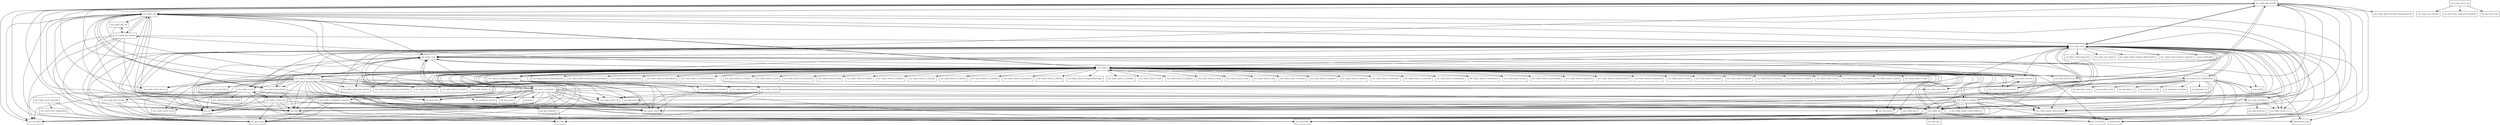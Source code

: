 digraph vaadin_server_8_4_3_package_dependencies {
  node [shape = box, fontsize=10.0];
  com_vaadin_annotations -> com_vaadin_shared_communication;
  com_vaadin_annotations -> com_vaadin_shared_ui_ui;
  com_vaadin_annotations -> java_lang_annotation;
  com_vaadin_data -> com_googlecode_gentyref;
  com_vaadin_data -> com_vaadin_annotations;
  com_vaadin_data -> com_vaadin_data_provider;
  com_vaadin_data -> com_vaadin_data_util;
  com_vaadin_data -> com_vaadin_data_validator;
  com_vaadin_data -> com_vaadin_event;
  com_vaadin_data -> com_vaadin_event_selection;
  com_vaadin_data -> com_vaadin_server;
  com_vaadin_data -> com_vaadin_shared;
  com_vaadin_data -> com_vaadin_shared_ui;
  com_vaadin_data -> com_vaadin_shared_util;
  com_vaadin_data -> com_vaadin_ui;
  com_vaadin_data -> com_vaadin_util;
  com_vaadin_data -> java_lang;
  com_vaadin_data -> java_lang_invoke;
  com_vaadin_data -> java_util;
  com_vaadin_data -> java_util_function;
  com_vaadin_data -> java_util_stream;
  com_vaadin_data_converter -> com_vaadin_data;
  com_vaadin_data_converter -> com_vaadin_server;
  com_vaadin_data_converter -> java_lang_invoke;
  com_vaadin_data_converter -> java_time;
  com_vaadin_data_converter -> java_util;
  com_vaadin_data_provider -> com_vaadin_data;
  com_vaadin_data_provider -> com_vaadin_event;
  com_vaadin_data_provider -> com_vaadin_server;
  com_vaadin_data_provider -> com_vaadin_shared;
  com_vaadin_data_provider -> com_vaadin_shared_communication;
  com_vaadin_data_provider -> com_vaadin_shared_data;
  com_vaadin_data_provider -> com_vaadin_shared_data_sort;
  com_vaadin_data_provider -> com_vaadin_shared_extension_datacommunicator;
  com_vaadin_data_provider -> com_vaadin_ui;
  com_vaadin_data_provider -> elemental_json;
  com_vaadin_data_provider -> java_lang;
  com_vaadin_data_provider -> java_lang_invoke;
  com_vaadin_data_provider -> java_util;
  com_vaadin_data_provider -> java_util_function;
  com_vaadin_data_provider -> java_util_stream;
  com_vaadin_data_util -> com_vaadin_data_validator;
  com_vaadin_data_util -> java_lang;
  com_vaadin_data_validator -> com_vaadin_data;
  com_vaadin_data_validator -> com_vaadin_data_util;
  com_vaadin_data_validator -> com_vaadin_server;
  com_vaadin_data_validator -> java_lang_invoke;
  com_vaadin_data_validator -> java_time;
  com_vaadin_data_validator -> java_util;
  com_vaadin_data_validator -> java_util_function;
  com_vaadin_data_validator -> java_util_stream;
  com_vaadin_event -> com_vaadin_server;
  com_vaadin_event -> com_vaadin_shared;
  com_vaadin_event -> com_vaadin_shared_communication;
  com_vaadin_event -> com_vaadin_shared_ui;
  com_vaadin_event -> com_vaadin_ui;
  com_vaadin_event -> com_vaadin_util;
  com_vaadin_event -> java_lang;
  com_vaadin_event -> java_lang_invoke;
  com_vaadin_event -> java_util;
  com_vaadin_event_dd -> com_vaadin_event;
  com_vaadin_event_dd -> com_vaadin_event_dd_acceptcriteria;
  com_vaadin_event_dd -> com_vaadin_shared;
  com_vaadin_event_dd -> com_vaadin_ui;
  com_vaadin_event_dd_acceptcriteria -> com_vaadin_event;
  com_vaadin_event_dd_acceptcriteria -> com_vaadin_event_dd;
  com_vaadin_event_dd_acceptcriteria -> com_vaadin_server;
  com_vaadin_event_dd_acceptcriteria -> com_vaadin_ui;
  com_vaadin_event_selection -> com_vaadin_data;
  com_vaadin_event_selection -> com_vaadin_event;
  com_vaadin_event_selection -> com_vaadin_ui;
  com_vaadin_event_selection -> com_vaadin_util;
  com_vaadin_event_selection -> java_lang;
  com_vaadin_event_selection -> java_util;
  com_vaadin_event_selection -> java_util_stream;
  com_vaadin_icons -> com_vaadin_server;
  com_vaadin_navigator -> com_vaadin_server;
  com_vaadin_navigator -> com_vaadin_shared;
  com_vaadin_navigator -> com_vaadin_shared_util;
  com_vaadin_navigator -> com_vaadin_ui;
  com_vaadin_navigator -> com_vaadin_util;
  com_vaadin_navigator -> java_lang;
  com_vaadin_navigator -> java_lang_invoke;
  com_vaadin_navigator -> java_util;
  com_vaadin_server -> com_liferay_portal_kernel_util;
  com_vaadin_server -> com_vaadin_annotations;
  com_vaadin_server -> com_vaadin_data;
  com_vaadin_server -> com_vaadin_data_provider;
  com_vaadin_server -> com_vaadin_event;
  com_vaadin_server -> com_vaadin_event_dd;
  com_vaadin_server -> com_vaadin_event_dd_acceptcriteria;
  com_vaadin_server -> com_vaadin_sass_internal;
  com_vaadin_server -> com_vaadin_server_communication;
  com_vaadin_server -> com_vaadin_shared;
  com_vaadin_server -> com_vaadin_shared_communication;
  com_vaadin_server -> com_vaadin_shared_extension_filedownloader;
  com_vaadin_server -> com_vaadin_shared_extension_responsive;
  com_vaadin_server -> com_vaadin_shared_ui;
  com_vaadin_server -> com_vaadin_shared_ui_dd;
  com_vaadin_server -> com_vaadin_shared_ui_ui;
  com_vaadin_server -> com_vaadin_shared_util;
  com_vaadin_server -> com_vaadin_ui;
  com_vaadin_server -> com_vaadin_util;
  com_vaadin_server -> elemental_json;
  com_vaadin_server -> elemental_json_impl;
  com_vaadin_server -> java_lang;
  com_vaadin_server -> java_lang_invoke;
  com_vaadin_server -> java_nio_charset;
  com_vaadin_server -> java_util;
  com_vaadin_server -> java_util_function;
  com_vaadin_server -> javax_portlet;
  com_vaadin_server -> javax_portlet_filter;
  com_vaadin_server -> org_jsoup_nodes;
  com_vaadin_server -> org_jsoup_parser;
  com_vaadin_server_communication -> com_vaadin_server;
  com_vaadin_server_communication -> com_vaadin_shared;
  com_vaadin_server_communication -> com_vaadin_shared_communication;
  com_vaadin_server_communication -> com_vaadin_shared_data;
  com_vaadin_server_communication -> com_vaadin_shared_ui_ui;
  com_vaadin_server_communication -> com_vaadin_ui;
  com_vaadin_server_communication -> elemental_json;
  com_vaadin_server_communication -> elemental_json_impl;
  com_vaadin_server_communication -> java_lang_invoke;
  com_vaadin_server_communication -> java_nio_charset;
  com_vaadin_server_communication -> java_util_function;
  com_vaadin_server_communication -> javax_portlet;
  com_vaadin_server_communication -> org_atmosphere_cache;
  com_vaadin_server_communication -> org_atmosphere_client;
  com_vaadin_server_communication -> org_atmosphere_cpr;
  com_vaadin_server_communication -> org_atmosphere_handler;
  com_vaadin_server_communication -> org_atmosphere_interceptor;
  com_vaadin_server_communication -> org_atmosphere_util;
  com_vaadin_server_osgi -> com_vaadin_osgi_resources;
  com_vaadin_server_osgi -> org_osgi_service_component_annotations;
  com_vaadin_server_osgi -> org_osgi_service_http;
  com_vaadin_server_themeutils -> com_vaadin_server_widgetsetutils;
  com_vaadin_server_themeutils -> java_lang_invoke;
  com_vaadin_server_widgetsetutils -> java_lang_invoke;
  com_vaadin_ui -> com_googlecode_gentyref;
  com_vaadin_ui -> com_vaadin_annotations;
  com_vaadin_ui -> com_vaadin_data;
  com_vaadin_ui -> com_vaadin_data_provider;
  com_vaadin_ui -> com_vaadin_data_validator;
  com_vaadin_ui -> com_vaadin_event;
  com_vaadin_ui -> com_vaadin_event_dd;
  com_vaadin_ui -> com_vaadin_event_dd_acceptcriteria;
  com_vaadin_ui -> com_vaadin_event_selection;
  com_vaadin_ui -> com_vaadin_navigator;
  com_vaadin_ui -> com_vaadin_server;
  com_vaadin_ui -> com_vaadin_server_communication;
  com_vaadin_ui -> com_vaadin_shared;
  com_vaadin_ui -> com_vaadin_shared_communication;
  com_vaadin_ui -> com_vaadin_shared_customcomponent;
  com_vaadin_ui -> com_vaadin_shared_data;
  com_vaadin_ui -> com_vaadin_shared_data_selection;
  com_vaadin_ui -> com_vaadin_shared_data_sort;
  com_vaadin_ui -> com_vaadin_shared_extension_abstractlisting;
  com_vaadin_ui -> com_vaadin_shared_extension_javascriptmanager;
  com_vaadin_ui -> com_vaadin_shared_ui;
  com_vaadin_ui -> com_vaadin_shared_ui_absolutelayout;
  com_vaadin_ui -> com_vaadin_shared_ui_abstractlisting;
  com_vaadin_ui -> com_vaadin_shared_ui_abstractmultiselect;
  com_vaadin_ui -> com_vaadin_shared_ui_accordion;
  com_vaadin_ui -> com_vaadin_shared_ui_audio;
  com_vaadin_ui -> com_vaadin_shared_ui_browserframe;
  com_vaadin_ui -> com_vaadin_shared_ui_button;
  com_vaadin_ui -> com_vaadin_shared_ui_checkbox;
  com_vaadin_ui -> com_vaadin_shared_ui_colorpicker;
  com_vaadin_ui -> com_vaadin_shared_ui_combobox;
  com_vaadin_ui -> com_vaadin_shared_ui_composite;
  com_vaadin_ui -> com_vaadin_shared_ui_csslayout;
  com_vaadin_ui -> com_vaadin_shared_ui_customfield;
  com_vaadin_ui -> com_vaadin_shared_ui_customlayout;
  com_vaadin_ui -> com_vaadin_shared_ui_datefield;
  com_vaadin_ui -> com_vaadin_shared_ui_dd;
  com_vaadin_ui -> com_vaadin_shared_ui_draganddropwrapper;
  com_vaadin_ui -> com_vaadin_shared_ui_embedded;
  com_vaadin_ui -> com_vaadin_shared_ui_flash;
  com_vaadin_ui -> com_vaadin_shared_ui_grid;
  com_vaadin_ui -> com_vaadin_shared_ui_grid_renderers;
  com_vaadin_ui -> com_vaadin_shared_ui_gridlayout;
  com_vaadin_ui -> com_vaadin_shared_ui_image;
  com_vaadin_ui -> com_vaadin_shared_ui_label;
  com_vaadin_ui -> com_vaadin_shared_ui_link;
  com_vaadin_ui -> com_vaadin_shared_ui_listselect;
  com_vaadin_ui -> com_vaadin_shared_ui_loginform;
  com_vaadin_ui -> com_vaadin_shared_ui_menubar;
  com_vaadin_ui -> com_vaadin_shared_ui_nativeselect;
  com_vaadin_ui -> com_vaadin_shared_ui_notification;
  com_vaadin_ui -> com_vaadin_shared_ui_optiongroup;
  com_vaadin_ui -> com_vaadin_shared_ui_orderedlayout;
  com_vaadin_ui -> com_vaadin_shared_ui_panel;
  com_vaadin_ui -> com_vaadin_shared_ui_passwordfield;
  com_vaadin_ui -> com_vaadin_shared_ui_popupview;
  com_vaadin_ui -> com_vaadin_shared_ui_progressindicator;
  com_vaadin_ui -> com_vaadin_shared_ui_richtextarea;
  com_vaadin_ui -> com_vaadin_shared_ui_slider;
  com_vaadin_ui -> com_vaadin_shared_ui_splitpanel;
  com_vaadin_ui -> com_vaadin_shared_ui_tabsheet;
  com_vaadin_ui -> com_vaadin_shared_ui_textarea;
  com_vaadin_ui -> com_vaadin_shared_ui_textfield;
  com_vaadin_ui -> com_vaadin_shared_ui_tree;
  com_vaadin_ui -> com_vaadin_shared_ui_treegrid;
  com_vaadin_ui -> com_vaadin_shared_ui_twincolselect;
  com_vaadin_ui -> com_vaadin_shared_ui_ui;
  com_vaadin_ui -> com_vaadin_shared_ui_upload;
  com_vaadin_ui -> com_vaadin_shared_ui_video;
  com_vaadin_ui -> com_vaadin_shared_ui_window;
  com_vaadin_ui -> com_vaadin_shared_util;
  com_vaadin_ui -> com_vaadin_ui_components_colorpicker;
  com_vaadin_ui -> com_vaadin_ui_components_grid;
  com_vaadin_ui -> com_vaadin_ui_declarative;
  com_vaadin_ui -> com_vaadin_ui_dnd;
  com_vaadin_ui -> com_vaadin_ui_renderers;
  com_vaadin_ui -> com_vaadin_util;
  com_vaadin_ui -> elemental_json;
  com_vaadin_ui -> java_lang;
  com_vaadin_ui -> java_lang_invoke;
  com_vaadin_ui -> java_nio_charset;
  com_vaadin_ui -> java_time;
  com_vaadin_ui -> java_time_format;
  com_vaadin_ui -> java_time_temporal;
  com_vaadin_ui -> java_util;
  com_vaadin_ui -> java_util_function;
  com_vaadin_ui -> java_util_stream;
  com_vaadin_ui -> org_jsoup_nodes;
  com_vaadin_ui -> org_jsoup_parser;
  com_vaadin_ui -> org_jsoup_select;
  com_vaadin_ui_components_colorpicker -> com_vaadin_data;
  com_vaadin_ui_components_colorpicker -> com_vaadin_server;
  com_vaadin_ui_components_colorpicker -> com_vaadin_shared;
  com_vaadin_ui_components_colorpicker -> com_vaadin_shared_communication;
  com_vaadin_ui_components_colorpicker -> com_vaadin_shared_ui;
  com_vaadin_ui_components_colorpicker -> com_vaadin_shared_ui_colorpicker;
  com_vaadin_ui_components_colorpicker -> com_vaadin_shared_ui_window;
  com_vaadin_ui_components_colorpicker -> com_vaadin_ui;
  com_vaadin_ui_components_colorpicker -> java_lang_invoke;
  com_vaadin_ui_components_colorpicker -> java_util;
  com_vaadin_ui_components_colorpicker -> java_util_function;
  com_vaadin_ui_components_grid -> com_vaadin_data;
  com_vaadin_ui_components_grid -> com_vaadin_data_provider;
  com_vaadin_ui_components_grid -> com_vaadin_event;
  com_vaadin_ui_components_grid -> com_vaadin_event_selection;
  com_vaadin_ui_components_grid -> com_vaadin_server;
  com_vaadin_ui_components_grid -> com_vaadin_shared;
  com_vaadin_ui_components_grid -> com_vaadin_shared_communication;
  com_vaadin_ui_components_grid -> com_vaadin_shared_data;
  com_vaadin_ui_components_grid -> com_vaadin_shared_data_selection;
  com_vaadin_ui_components_grid -> com_vaadin_shared_data_sort;
  com_vaadin_ui_components_grid -> com_vaadin_shared_extension_abstractlisting;
  com_vaadin_ui_components_grid -> com_vaadin_shared_ui;
  com_vaadin_ui_components_grid -> com_vaadin_shared_ui_dnd;
  com_vaadin_ui_components_grid -> com_vaadin_shared_ui_grid;
  com_vaadin_ui_components_grid -> com_vaadin_shared_ui_grid_editor;
  com_vaadin_ui_components_grid -> com_vaadin_shared_ui_treegrid;
  com_vaadin_ui_components_grid -> com_vaadin_ui;
  com_vaadin_ui_components_grid -> com_vaadin_ui_declarative;
  com_vaadin_ui_components_grid -> com_vaadin_ui_dnd;
  com_vaadin_ui_components_grid -> com_vaadin_ui_dnd_event;
  com_vaadin_ui_components_grid -> com_vaadin_util;
  com_vaadin_ui_components_grid -> elemental_json;
  com_vaadin_ui_components_grid -> java_lang;
  com_vaadin_ui_components_grid -> java_lang_invoke;
  com_vaadin_ui_components_grid -> java_util;
  com_vaadin_ui_components_grid -> java_util_function;
  com_vaadin_ui_components_grid -> java_util_stream;
  com_vaadin_ui_components_grid -> org_jsoup_nodes;
  com_vaadin_ui_components_grid -> org_jsoup_select;
  com_vaadin_ui_declarative -> com_googlecode_gentyref;
  com_vaadin_ui_declarative -> com_vaadin_annotations;
  com_vaadin_ui_declarative -> com_vaadin_data;
  com_vaadin_ui_declarative -> com_vaadin_data_converter;
  com_vaadin_ui_declarative -> com_vaadin_event;
  com_vaadin_ui_declarative -> com_vaadin_server;
  com_vaadin_ui_declarative -> com_vaadin_shared;
  com_vaadin_ui_declarative -> com_vaadin_shared_util;
  com_vaadin_ui_declarative -> com_vaadin_ui;
  com_vaadin_ui_declarative -> com_vaadin_ui_declarative_converters;
  com_vaadin_ui_declarative -> com_vaadin_util;
  com_vaadin_ui_declarative -> java_lang;
  com_vaadin_ui_declarative -> java_lang_invoke;
  com_vaadin_ui_declarative -> java_nio_charset;
  com_vaadin_ui_declarative -> java_time;
  com_vaadin_ui_declarative -> org_jsoup;
  com_vaadin_ui_declarative -> org_jsoup_nodes;
  com_vaadin_ui_declarative -> org_jsoup_parser;
  com_vaadin_ui_declarative -> org_jsoup_select;
  com_vaadin_ui_declarative_converters -> com_vaadin_data;
  com_vaadin_ui_declarative_converters -> com_vaadin_event;
  com_vaadin_ui_declarative_converters -> com_vaadin_icons;
  com_vaadin_ui_declarative_converters -> com_vaadin_server;
  com_vaadin_ui_declarative_converters -> java_lang_invoke;
  com_vaadin_ui_declarative_converters -> java_time;
  com_vaadin_ui_declarative_converters -> java_time_format;
  com_vaadin_ui_declarative_converters -> java_time_temporal;
  com_vaadin_ui_declarative_converters -> java_util;
  com_vaadin_ui_declarative_converters -> java_util_function;
  com_vaadin_ui_declarative_converters -> java_util_stream;
  com_vaadin_ui_dnd -> com_vaadin_server;
  com_vaadin_ui_dnd -> com_vaadin_shared;
  com_vaadin_ui_dnd -> com_vaadin_shared_communication;
  com_vaadin_ui_dnd -> com_vaadin_shared_ui_dnd;
  com_vaadin_ui_dnd -> com_vaadin_shared_ui_dnd_criteria;
  com_vaadin_ui_dnd -> com_vaadin_ui;
  com_vaadin_ui_dnd -> com_vaadin_ui_dnd_event;
  com_vaadin_ui_dnd -> java_lang_invoke;
  com_vaadin_ui_dnd -> java_util;
  com_vaadin_ui_dnd -> java_util_function;
  com_vaadin_ui_dnd -> java_util_stream;
  com_vaadin_ui_dnd_event -> com_vaadin_event;
  com_vaadin_ui_dnd_event -> com_vaadin_shared;
  com_vaadin_ui_dnd_event -> com_vaadin_shared_ui_dnd;
  com_vaadin_ui_dnd_event -> com_vaadin_ui;
  com_vaadin_ui_dnd_event -> com_vaadin_ui_dnd;
  com_vaadin_ui_dnd_event -> com_vaadin_util;
  com_vaadin_ui_dnd_event -> java_lang;
  com_vaadin_ui_dnd_event -> java_lang_invoke;
  com_vaadin_ui_dnd_event -> java_util;
  com_vaadin_ui_dnd_event -> java_util_function;
  com_vaadin_ui_renderers -> com_vaadin_data_provider;
  com_vaadin_ui_renderers -> com_vaadin_event;
  com_vaadin_ui_renderers -> com_vaadin_server;
  com_vaadin_ui_renderers -> com_vaadin_shared;
  com_vaadin_ui_renderers -> com_vaadin_shared_communication;
  com_vaadin_ui_renderers -> com_vaadin_shared_ui_grid_renderers;
  com_vaadin_ui_renderers -> com_vaadin_ui;
  com_vaadin_ui_renderers -> com_vaadin_util;
  com_vaadin_ui_renderers -> elemental_json;
  com_vaadin_ui_renderers -> java_lang;
  com_vaadin_ui_renderers -> java_lang_invoke;
  com_vaadin_ui_renderers -> java_time;
  com_vaadin_ui_renderers -> java_time_format;
  com_vaadin_ui_renderers -> java_util;
  com_vaadin_util -> com_vaadin_server;
  com_vaadin_util -> com_vaadin_ui;
  com_vaadin_util -> elemental_json;
  com_vaadin_util -> elemental_json_impl;
  com_vaadin_util -> java_lang_invoke;
  com_vaadin_util -> java_nio_charset;
  com_vaadin_util -> java_time;
  com_vaadin_util -> java_time_zone;
  com_vaadin_util -> java_util_function;
  com_vaadin_util -> java_util_stream;
}
